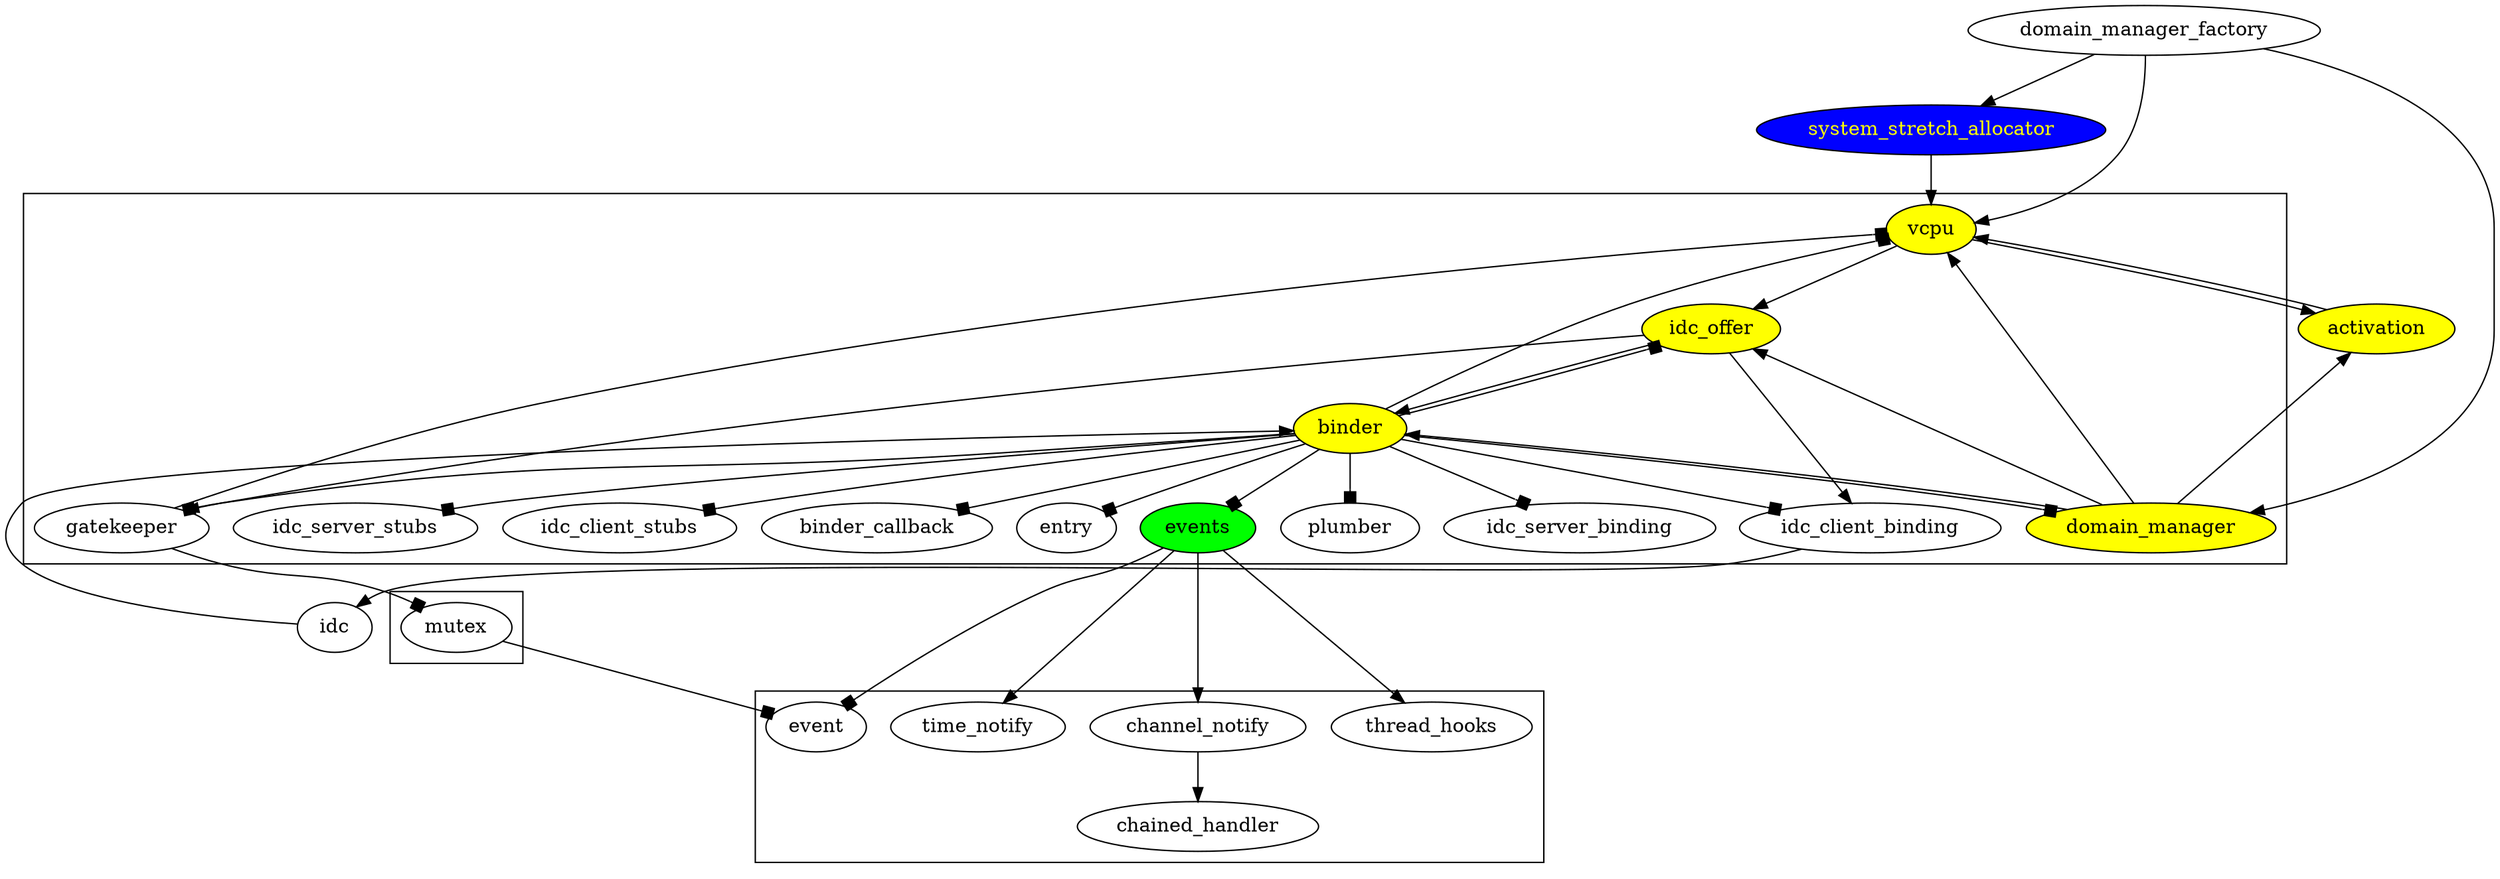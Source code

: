 digraph {
	vcpu [style=filled,fillcolor=yellow,color=black,fontcolor=black];
	domain_manager [style=filled,fillcolor=yellow,color=black,fontcolor=black];
	binder [style=filled,fillcolor=yellow,color=black,fontcolor=black];
	idc_offer [style=filled,fillcolor=yellow,color=black,fontcolor=black];
	activation [style=filled,fillcolor=yellow,color=black,fontcolor=black];
	system_stretch_allocator [style=filled,fillcolor=blue,color=black,fontcolor=yellow];

# Interface dependencies
	activation -> vcpu;
	domain_manager -> activation;
	domain_manager -> vcpu;
	domain_manager -> idc_offer;
	domain_manager -> binder;
	domain_manager_factory -> system_stretch_allocator;
	domain_manager_factory -> domain_manager;
	domain_manager_factory -> vcpu;
	idc -> binder;
	idc_client_binding -> idc;
	idc_offer -> binder;
	idc_offer -> idc_client_binding;
	idc_offer -> gatekeeper;
	system_stretch_allocator -> vcpu;
	vcpu -> activation;
	vcpu -> idc_offer;

# Implementation dependencies (arrowhead = box)
	subgraph cluster_binder_impl {
		binder -> vcpu [arrowhead=box];
		binder -> plumber [arrowhead=box];
		binder -> idc_offer [arrowhead=box];
		binder -> idc_client_binding [arrowhead=box];
		binder -> idc_server_binding [arrowhead=box];
		binder -> idc_server_stubs [arrowhead=box];
		binder -> idc_client_stubs [arrowhead=box];
		binder -> events [arrowhead=box];
		binder -> binder_callback [arrowhead=box];
		binder -> domain_manager [arrowhead=box];
		binder -> gatekeeper [arrowhead=box];
		binder -> entry [arrowhead=box];
	}

	subgraph cluster_gatekeeper_impl {
		gatekeeper -> vcpu [arrowhead=box];
		gatekeeper -> mutex [arrowhead=box];
	}

	subgraph cluster_event_impl {
		events [style=filled,fillcolor=green];
		events -> event [arrowhead=box];
		mutex -> event [arrowhead=box];
		events -> thread_hooks;
		events -> time_notify;
		events -> channel_notify;
		channel_notify -> chained_handler;
	}
}
